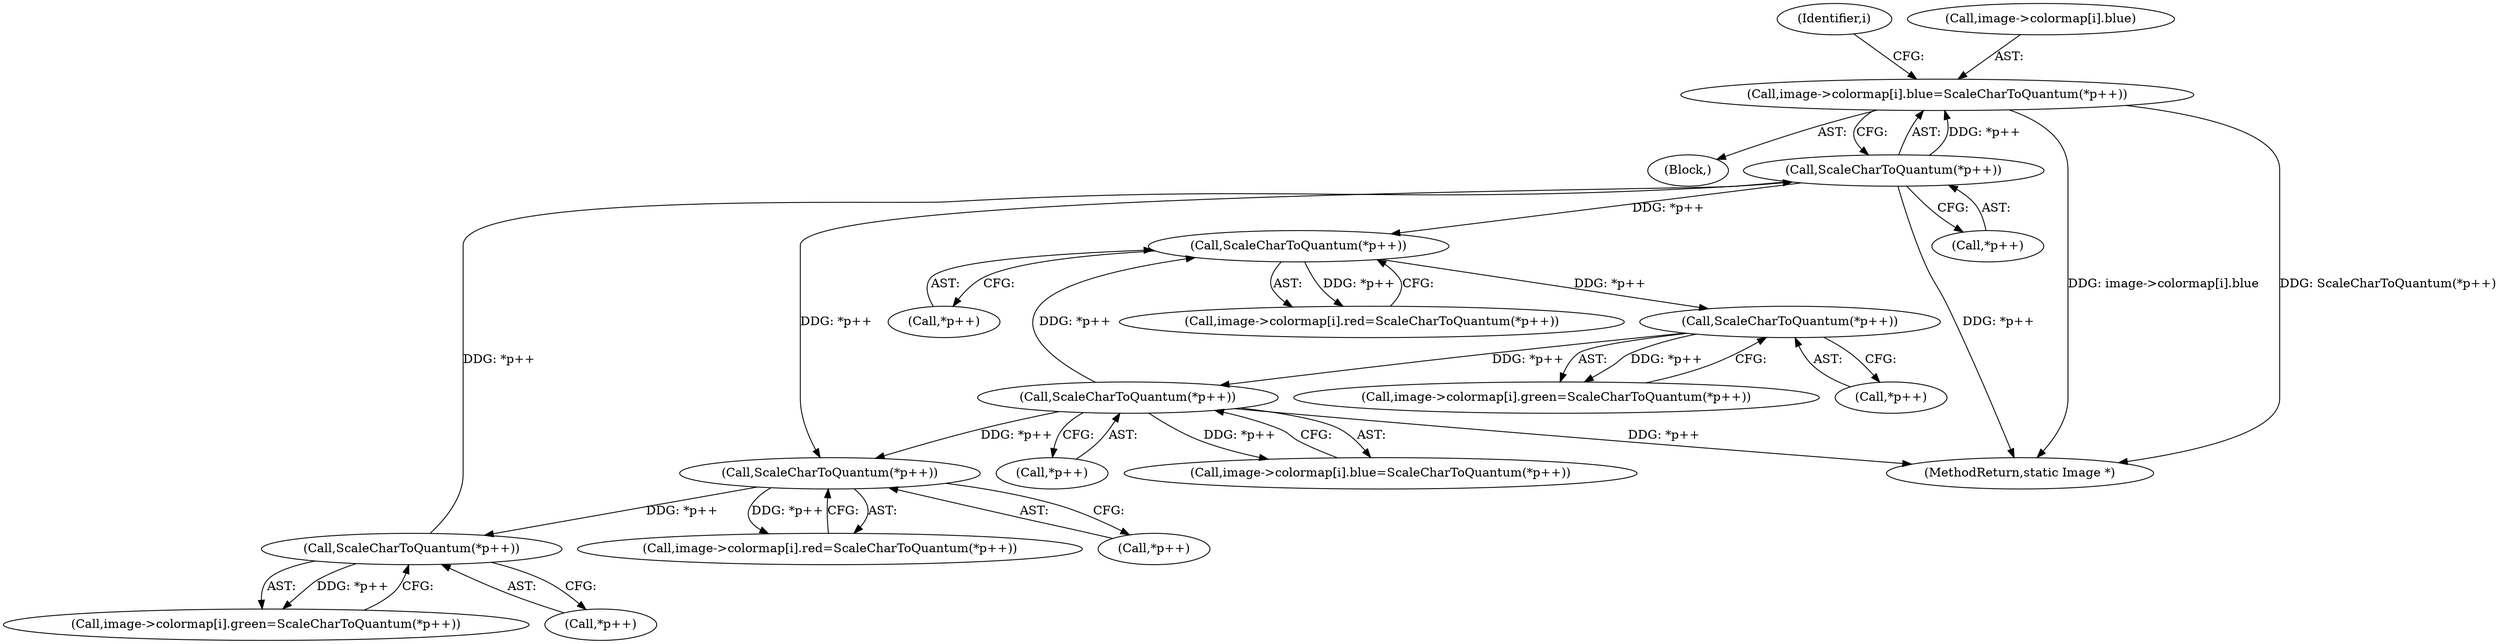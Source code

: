 digraph "0_ImageMagick_f6e9d0d9955e85bdd7540b251cd50d598dacc5e6_20@pointer" {
"1001299" [label="(Call,image->colormap[i].blue=ScaleCharToQuantum(*p++))"];
"1001307" [label="(Call,ScaleCharToQuantum(*p++))"];
"1001295" [label="(Call,ScaleCharToQuantum(*p++))"];
"1001283" [label="(Call,ScaleCharToQuantum(*p++))"];
"1001142" [label="(Call,ScaleCharToQuantum(*p++))"];
"1001130" [label="(Call,ScaleCharToQuantum(*p++))"];
"1001118" [label="(Call,ScaleCharToQuantum(*p++))"];
"1001130" [label="(Call,ScaleCharToQuantum(*p++))"];
"1001287" [label="(Call,image->colormap[i].green=ScaleCharToQuantum(*p++))"];
"1001275" [label="(Call,image->colormap[i].red=ScaleCharToQuantum(*p++))"];
"1001131" [label="(Call,*p++)"];
"1001313" [label="(Identifier,i)"];
"1001284" [label="(Call,*p++)"];
"1001122" [label="(Call,image->colormap[i].green=ScaleCharToQuantum(*p++))"];
"1001143" [label="(Call,*p++)"];
"1001119" [label="(Call,*p++)"];
"1001110" [label="(Call,image->colormap[i].red=ScaleCharToQuantum(*p++))"];
"1001307" [label="(Call,ScaleCharToQuantum(*p++))"];
"1001295" [label="(Call,ScaleCharToQuantum(*p++))"];
"1001283" [label="(Call,ScaleCharToQuantum(*p++))"];
"1001296" [label="(Call,*p++)"];
"1001274" [label="(Block,)"];
"1001118" [label="(Call,ScaleCharToQuantum(*p++))"];
"1001142" [label="(Call,ScaleCharToQuantum(*p++))"];
"1001554" [label="(MethodReturn,static Image *)"];
"1001308" [label="(Call,*p++)"];
"1001299" [label="(Call,image->colormap[i].blue=ScaleCharToQuantum(*p++))"];
"1001300" [label="(Call,image->colormap[i].blue)"];
"1001134" [label="(Call,image->colormap[i].blue=ScaleCharToQuantum(*p++))"];
"1001299" -> "1001274"  [label="AST: "];
"1001299" -> "1001307"  [label="CFG: "];
"1001300" -> "1001299"  [label="AST: "];
"1001307" -> "1001299"  [label="AST: "];
"1001313" -> "1001299"  [label="CFG: "];
"1001299" -> "1001554"  [label="DDG: image->colormap[i].blue"];
"1001299" -> "1001554"  [label="DDG: ScaleCharToQuantum(*p++)"];
"1001307" -> "1001299"  [label="DDG: *p++"];
"1001307" -> "1001308"  [label="CFG: "];
"1001308" -> "1001307"  [label="AST: "];
"1001307" -> "1001554"  [label="DDG: *p++"];
"1001307" -> "1001118"  [label="DDG: *p++"];
"1001307" -> "1001283"  [label="DDG: *p++"];
"1001295" -> "1001307"  [label="DDG: *p++"];
"1001295" -> "1001287"  [label="AST: "];
"1001295" -> "1001296"  [label="CFG: "];
"1001296" -> "1001295"  [label="AST: "];
"1001287" -> "1001295"  [label="CFG: "];
"1001295" -> "1001287"  [label="DDG: *p++"];
"1001283" -> "1001295"  [label="DDG: *p++"];
"1001283" -> "1001275"  [label="AST: "];
"1001283" -> "1001284"  [label="CFG: "];
"1001284" -> "1001283"  [label="AST: "];
"1001275" -> "1001283"  [label="CFG: "];
"1001283" -> "1001275"  [label="DDG: *p++"];
"1001142" -> "1001283"  [label="DDG: *p++"];
"1001142" -> "1001134"  [label="AST: "];
"1001142" -> "1001143"  [label="CFG: "];
"1001143" -> "1001142"  [label="AST: "];
"1001134" -> "1001142"  [label="CFG: "];
"1001142" -> "1001554"  [label="DDG: *p++"];
"1001142" -> "1001118"  [label="DDG: *p++"];
"1001142" -> "1001134"  [label="DDG: *p++"];
"1001130" -> "1001142"  [label="DDG: *p++"];
"1001130" -> "1001122"  [label="AST: "];
"1001130" -> "1001131"  [label="CFG: "];
"1001131" -> "1001130"  [label="AST: "];
"1001122" -> "1001130"  [label="CFG: "];
"1001130" -> "1001122"  [label="DDG: *p++"];
"1001118" -> "1001130"  [label="DDG: *p++"];
"1001118" -> "1001110"  [label="AST: "];
"1001118" -> "1001119"  [label="CFG: "];
"1001119" -> "1001118"  [label="AST: "];
"1001110" -> "1001118"  [label="CFG: "];
"1001118" -> "1001110"  [label="DDG: *p++"];
}
